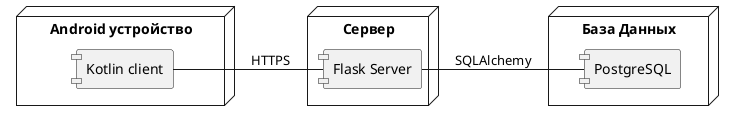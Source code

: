 @startuml
left to right direction

skinparam componentStyle uml1

node "Android устройство" {
[Kotlin client] as client
}

node "Сервер" {
[Flask Server] as server
}

node "База Данных" {
  [PostgreSQL] as bd
}

client -- server : HTTPS
server -- bd : SQLAlchemy

@enduml

